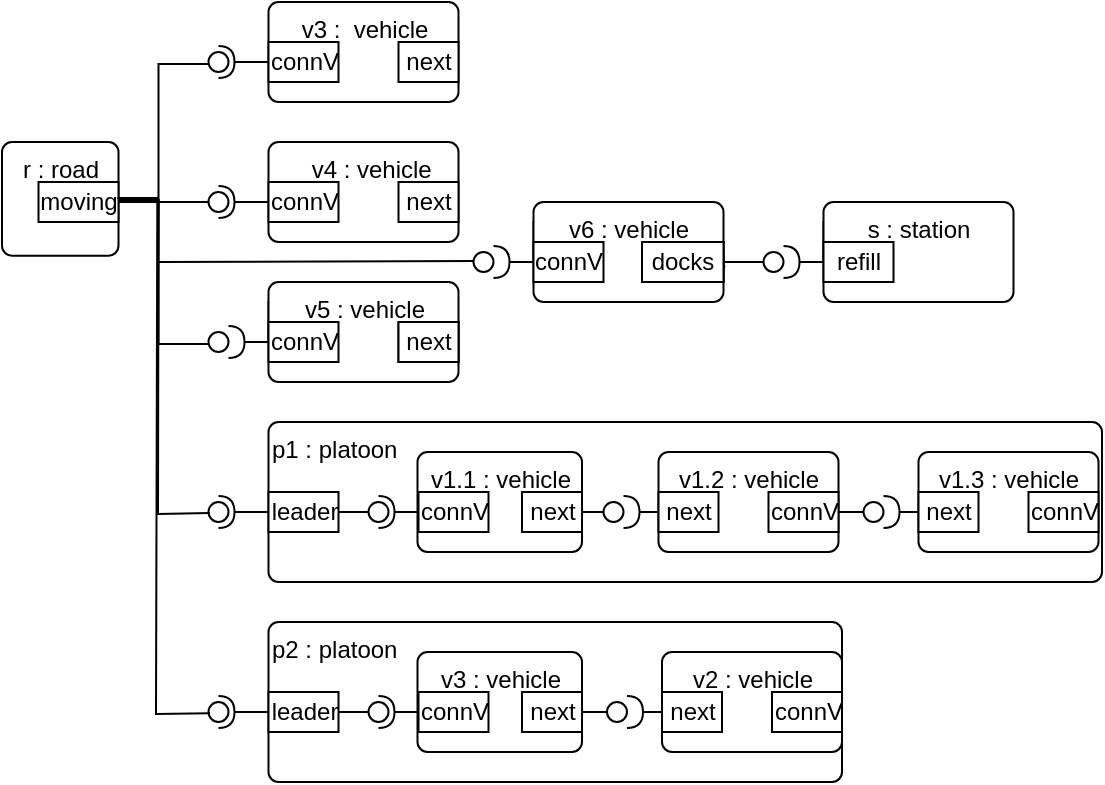 <mxfile version="14.2.2" type="github">
  <diagram id="OQl73W1y5MthcE245THd" name="Page-1">
    <mxGraphModel dx="934" dy="554" grid="1" gridSize="10" guides="1" tooltips="1" connect="1" arrows="1" fold="1" page="1" pageScale="1" pageWidth="827" pageHeight="1169" math="0" shadow="0">
      <root>
        <mxCell id="0" />
        <mxCell id="1" parent="0" />
        <mxCell id="_g5wlI9feMP86QzPln-b-1" value="&lt;div align=&quot;center&quot;&gt;r : road&lt;/div&gt;" style="html=1;align=center;verticalAlign=top;rounded=1;absoluteArcSize=1;arcSize=10;dashed=0;" vertex="1" parent="1">
          <mxGeometry x="80" y="130" width="58.25" height="56.88" as="geometry" />
        </mxCell>
        <mxCell id="_g5wlI9feMP86QzPln-b-2" value="" style="rounded=0;orthogonalLoop=1;jettySize=auto;html=1;endArrow=none;endFill=0;exitX=1;exitY=0.5;exitDx=0;exitDy=0;entryX=0.2;entryY=0.6;entryDx=0;entryDy=0;entryPerimeter=0;" edge="1" parent="1" source="_g5wlI9feMP86QzPln-b-21" target="_g5wlI9feMP86QzPln-b-4">
          <mxGeometry relative="1" as="geometry">
            <mxPoint x="273.25" y="275" as="sourcePoint" />
            <mxPoint x="163.25" y="-25" as="targetPoint" />
            <Array as="points">
              <mxPoint x="158.25" y="160" />
              <mxPoint x="158.25" y="91" />
            </Array>
          </mxGeometry>
        </mxCell>
        <mxCell id="_g5wlI9feMP86QzPln-b-3" value="" style="rounded=0;orthogonalLoop=1;jettySize=auto;html=1;endArrow=halfCircle;endFill=0;endSize=6;strokeWidth=1;exitX=0;exitY=0.5;exitDx=0;exitDy=0;entryX=0.5;entryY=0.5;entryDx=0;entryDy=0;entryPerimeter=0;" edge="1" parent="1" source="_g5wlI9feMP86QzPln-b-6" target="_g5wlI9feMP86QzPln-b-4">
          <mxGeometry relative="1" as="geometry">
            <mxPoint x="423.25" y="260" as="sourcePoint" />
            <mxPoint x="193.25" y="80" as="targetPoint" />
          </mxGeometry>
        </mxCell>
        <mxCell id="_g5wlI9feMP86QzPln-b-4" value="" style="ellipse;whiteSpace=wrap;html=1;fontFamily=Helvetica;fontSize=12;fontColor=#000000;align=center;strokeColor=#000000;fillColor=#ffffff;points=[];aspect=fixed;resizable=0;" vertex="1" parent="1">
          <mxGeometry x="183.25" y="85" width="10" height="10" as="geometry" />
        </mxCell>
        <mxCell id="_g5wlI9feMP86QzPln-b-5" value="v3 :&amp;nbsp; vehicle" style="html=1;align=center;verticalAlign=top;rounded=1;absoluteArcSize=1;arcSize=10;dashed=0;" vertex="1" parent="1">
          <mxGeometry x="213.25" y="60" width="95" height="50" as="geometry" />
        </mxCell>
        <mxCell id="_g5wlI9feMP86QzPln-b-6" value="connV" style="html=1;" vertex="1" parent="1">
          <mxGeometry x="213.25" y="80" width="35" height="20" as="geometry" />
        </mxCell>
        <mxCell id="_g5wlI9feMP86QzPln-b-7" value="next" style="html=1;" vertex="1" parent="1">
          <mxGeometry x="278.25" y="80" width="30" height="20" as="geometry" />
        </mxCell>
        <mxCell id="_g5wlI9feMP86QzPln-b-8" value="connV" style="html=1;" vertex="1" parent="1">
          <mxGeometry x="213.25" y="210" width="50" height="20" as="geometry" />
        </mxCell>
        <mxCell id="_g5wlI9feMP86QzPln-b-9" value="&lt;div align=&quot;right&quot;&gt;&amp;nbsp; v4 : vehicle&lt;br&gt;&lt;/div&gt;" style="html=1;align=center;verticalAlign=top;rounded=1;absoluteArcSize=1;arcSize=10;dashed=0;" vertex="1" parent="1">
          <mxGeometry x="213.25" y="130" width="95" height="50" as="geometry" />
        </mxCell>
        <mxCell id="_g5wlI9feMP86QzPln-b-10" value="connV" style="html=1;" vertex="1" parent="1">
          <mxGeometry x="213.25" y="150" width="35" height="20" as="geometry" />
        </mxCell>
        <mxCell id="_g5wlI9feMP86QzPln-b-11" value="next" style="html=1;" vertex="1" parent="1">
          <mxGeometry x="278.25" y="150" width="30" height="20" as="geometry" />
        </mxCell>
        <mxCell id="_g5wlI9feMP86QzPln-b-12" value="" style="rounded=0;orthogonalLoop=1;jettySize=auto;html=1;endArrow=none;endFill=0;exitX=1;exitY=0.5;exitDx=0;exitDy=0;" edge="1" parent="1" source="_g5wlI9feMP86QzPln-b-21" target="_g5wlI9feMP86QzPln-b-14">
          <mxGeometry relative="1" as="geometry">
            <mxPoint x="193.25" y="145" as="sourcePoint" />
          </mxGeometry>
        </mxCell>
        <mxCell id="_g5wlI9feMP86QzPln-b-13" value="" style="rounded=0;orthogonalLoop=1;jettySize=auto;html=1;endArrow=halfCircle;endFill=0;entryX=0.5;entryY=0.5;entryDx=0;entryDy=0;endSize=6;strokeWidth=1;exitX=0;exitY=0.5;exitDx=0;exitDy=0;" edge="1" parent="1" source="_g5wlI9feMP86QzPln-b-10" target="_g5wlI9feMP86QzPln-b-14">
          <mxGeometry relative="1" as="geometry">
            <mxPoint x="3.25" y="225" as="sourcePoint" />
          </mxGeometry>
        </mxCell>
        <mxCell id="_g5wlI9feMP86QzPln-b-14" value="" style="ellipse;whiteSpace=wrap;html=1;fontFamily=Helvetica;fontSize=12;fontColor=#000000;align=center;strokeColor=#000000;fillColor=#ffffff;points=[];aspect=fixed;resizable=0;" vertex="1" parent="1">
          <mxGeometry x="183.25" y="155" width="10" height="10" as="geometry" />
        </mxCell>
        <mxCell id="_g5wlI9feMP86QzPln-b-15" value="v5 : vehicle" style="html=1;align=center;verticalAlign=top;rounded=1;absoluteArcSize=1;arcSize=10;dashed=0;" vertex="1" parent="1">
          <mxGeometry x="213.25" y="200" width="95" height="50" as="geometry" />
        </mxCell>
        <mxCell id="_g5wlI9feMP86QzPln-b-16" value="connV" style="html=1;" vertex="1" parent="1">
          <mxGeometry x="213.25" y="220" width="35" height="20" as="geometry" />
        </mxCell>
        <mxCell id="_g5wlI9feMP86QzPln-b-17" value="docks" style="html=1;" vertex="1" parent="1">
          <mxGeometry x="278.25" y="220" width="30" height="20" as="geometry" />
        </mxCell>
        <mxCell id="_g5wlI9feMP86QzPln-b-18" value="" style="rounded=0;orthogonalLoop=1;jettySize=auto;html=1;endArrow=none;endFill=0;exitX=1;exitY=0.5;exitDx=0;exitDy=0;entryX=0.2;entryY=0.6;entryDx=0;entryDy=0;entryPerimeter=0;" edge="1" parent="1" source="_g5wlI9feMP86QzPln-b-21" target="_g5wlI9feMP86QzPln-b-19">
          <mxGeometry relative="1" as="geometry">
            <mxPoint x="136.25" y="279" as="sourcePoint" />
            <mxPoint x="168.25" y="230" as="targetPoint" />
            <Array as="points">
              <mxPoint x="158.25" y="160" />
              <mxPoint x="158.25" y="231" />
            </Array>
          </mxGeometry>
        </mxCell>
        <mxCell id="_g5wlI9feMP86QzPln-b-19" value="" style="ellipse;whiteSpace=wrap;html=1;fontFamily=Helvetica;fontSize=12;fontColor=#000000;align=center;strokeColor=#000000;fillColor=#ffffff;points=[];aspect=fixed;resizable=0;" vertex="1" parent="1">
          <mxGeometry x="183.25" y="225" width="10" height="10" as="geometry" />
        </mxCell>
        <mxCell id="_g5wlI9feMP86QzPln-b-20" value="" style="rounded=0;orthogonalLoop=1;jettySize=auto;html=1;endArrow=halfCircle;endFill=0;endSize=6;strokeWidth=1;exitX=0;exitY=0.5;exitDx=0;exitDy=0;" edge="1" parent="1" source="_g5wlI9feMP86QzPln-b-16" target="_g5wlI9feMP86QzPln-b-19">
          <mxGeometry relative="1" as="geometry">
            <mxPoint x="213.25" y="230" as="sourcePoint" />
            <mxPoint x="188.25" y="230" as="targetPoint" />
            <Array as="points" />
          </mxGeometry>
        </mxCell>
        <mxCell id="_g5wlI9feMP86QzPln-b-21" value="moving" style="html=1;" vertex="1" parent="1">
          <mxGeometry x="98.25" y="150" width="40" height="20" as="geometry" />
        </mxCell>
        <mxCell id="_g5wlI9feMP86QzPln-b-23" value="next" style="html=1;" vertex="1" parent="1">
          <mxGeometry x="278.25" y="220" width="30" height="20" as="geometry" />
        </mxCell>
        <mxCell id="_g5wlI9feMP86QzPln-b-25" value="p2 : platoon" style="html=1;align=left;verticalAlign=top;rounded=1;absoluteArcSize=1;arcSize=10;dashed=0;" vertex="1" parent="1">
          <mxGeometry x="213.25" y="370" width="286.75" height="80" as="geometry" />
        </mxCell>
        <mxCell id="_g5wlI9feMP86QzPln-b-26" value="connV" style="html=1;" vertex="1" parent="1">
          <mxGeometry x="288.25" y="395" width="50" height="20" as="geometry" />
        </mxCell>
        <mxCell id="_g5wlI9feMP86QzPln-b-27" value="" style="rounded=0;orthogonalLoop=1;jettySize=auto;html=1;endArrow=halfCircle;endFill=0;entryX=0.5;entryY=0.5;entryDx=0;entryDy=0;endSize=6;strokeWidth=1;exitX=0;exitY=0.5;exitDx=0;exitDy=0;" edge="1" parent="1" target="_g5wlI9feMP86QzPln-b-28">
          <mxGeometry relative="1" as="geometry">
            <mxPoint x="213.25" y="415" as="sourcePoint" />
          </mxGeometry>
        </mxCell>
        <mxCell id="_g5wlI9feMP86QzPln-b-28" value="" style="ellipse;whiteSpace=wrap;html=1;fontFamily=Helvetica;fontSize=12;fontColor=#000000;align=center;strokeColor=#000000;fillColor=#ffffff;points=[];aspect=fixed;resizable=0;" vertex="1" parent="1">
          <mxGeometry x="183.25" y="410" width="10" height="10" as="geometry" />
        </mxCell>
        <mxCell id="_g5wlI9feMP86QzPln-b-29" value="v3 : vehicle" style="html=1;align=center;verticalAlign=top;rounded=1;absoluteArcSize=1;arcSize=10;dashed=0;" vertex="1" parent="1">
          <mxGeometry x="287.75" y="385" width="82.25" height="50" as="geometry" />
        </mxCell>
        <mxCell id="_g5wlI9feMP86QzPln-b-30" value="connV" style="html=1;" vertex="1" parent="1">
          <mxGeometry x="288.25" y="405" width="35" height="20" as="geometry" />
        </mxCell>
        <mxCell id="_g5wlI9feMP86QzPln-b-31" value="v2 : vehicle" style="html=1;align=center;verticalAlign=top;rounded=1;absoluteArcSize=1;arcSize=10;dashed=0;" vertex="1" parent="1">
          <mxGeometry x="410" y="385" width="90" height="50" as="geometry" />
        </mxCell>
        <mxCell id="_g5wlI9feMP86QzPln-b-32" value="connV" style="html=1;" vertex="1" parent="1">
          <mxGeometry x="465" y="405" width="35" height="20" as="geometry" />
        </mxCell>
        <mxCell id="_g5wlI9feMP86QzPln-b-33" value="" style="rounded=0;orthogonalLoop=1;jettySize=auto;html=1;endArrow=none;endFill=0;exitX=1;exitY=0.5;exitDx=0;exitDy=0;" edge="1" parent="1" target="_g5wlI9feMP86QzPln-b-35">
          <mxGeometry relative="1" as="geometry">
            <mxPoint x="370" y="415" as="sourcePoint" />
          </mxGeometry>
        </mxCell>
        <mxCell id="_g5wlI9feMP86QzPln-b-34" value="" style="rounded=0;orthogonalLoop=1;jettySize=auto;html=1;endArrow=halfCircle;endFill=0;endSize=6;strokeWidth=1;" edge="1" parent="1" target="_g5wlI9feMP86QzPln-b-35">
          <mxGeometry relative="1" as="geometry">
            <mxPoint x="410.0" y="415" as="sourcePoint" />
            <mxPoint x="422.5" y="415" as="targetPoint" />
          </mxGeometry>
        </mxCell>
        <mxCell id="_g5wlI9feMP86QzPln-b-35" value="" style="ellipse;whiteSpace=wrap;html=1;fontFamily=Helvetica;fontSize=12;fontColor=#000000;align=center;strokeColor=#000000;fillColor=#ffffff;points=[];aspect=fixed;resizable=0;" vertex="1" parent="1">
          <mxGeometry x="382.5" y="410" width="10" height="10" as="geometry" />
        </mxCell>
        <mxCell id="_g5wlI9feMP86QzPln-b-36" value="leader" style="html=1;" vertex="1" parent="1">
          <mxGeometry x="213.25" y="405" width="35" height="20" as="geometry" />
        </mxCell>
        <mxCell id="_g5wlI9feMP86QzPln-b-37" value="" style="rounded=0;orthogonalLoop=1;jettySize=auto;html=1;endArrow=none;endFill=0;exitX=1;exitY=0.5;exitDx=0;exitDy=0;" edge="1" parent="1" source="_g5wlI9feMP86QzPln-b-36">
          <mxGeometry relative="1" as="geometry">
            <mxPoint x="258.25" y="415" as="sourcePoint" />
            <mxPoint x="268.25" y="415" as="targetPoint" />
            <Array as="points" />
          </mxGeometry>
        </mxCell>
        <mxCell id="_g5wlI9feMP86QzPln-b-38" value="" style="rounded=0;orthogonalLoop=1;jettySize=auto;html=1;endArrow=halfCircle;endFill=0;endSize=6;strokeWidth=1;" edge="1" parent="1">
          <mxGeometry relative="1" as="geometry">
            <mxPoint x="271.25" y="415" as="sourcePoint" />
            <mxPoint x="271.25" y="415" as="targetPoint" />
          </mxGeometry>
        </mxCell>
        <mxCell id="_g5wlI9feMP86QzPln-b-39" value="" style="ellipse;whiteSpace=wrap;html=1;fontFamily=Helvetica;fontSize=12;fontColor=#000000;align=center;strokeColor=#000000;fillColor=#ffffff;points=[];aspect=fixed;resizable=0;" vertex="1" parent="1">
          <mxGeometry x="263.25" y="410" width="10" height="10" as="geometry" />
        </mxCell>
        <mxCell id="_g5wlI9feMP86QzPln-b-40" value="" style="rounded=0;orthogonalLoop=1;jettySize=auto;html=1;endArrow=halfCircle;endFill=0;entryX=0.5;entryY=0.5;entryDx=0;entryDy=0;endSize=6;strokeWidth=1;entryPerimeter=0;" edge="1" parent="1" target="_g5wlI9feMP86QzPln-b-39">
          <mxGeometry relative="1" as="geometry">
            <mxPoint x="288.25" y="415" as="sourcePoint" />
            <mxPoint x="368.25" y="310" as="targetPoint" />
            <Array as="points">
              <mxPoint x="288.25" y="415" />
            </Array>
          </mxGeometry>
        </mxCell>
        <mxCell id="_g5wlI9feMP86QzPln-b-41" value="next" style="html=1;" vertex="1" parent="1">
          <mxGeometry x="340" y="405" width="30" height="20" as="geometry" />
        </mxCell>
        <mxCell id="_g5wlI9feMP86QzPln-b-42" value="next" style="html=1;" vertex="1" parent="1">
          <mxGeometry x="410" y="405" width="30" height="20" as="geometry" />
        </mxCell>
        <mxCell id="_g5wlI9feMP86QzPln-b-43" value="p1 : platoon" style="html=1;align=left;verticalAlign=top;rounded=1;absoluteArcSize=1;arcSize=10;dashed=0;" vertex="1" parent="1">
          <mxGeometry x="213.25" y="270" width="416.75" height="80" as="geometry" />
        </mxCell>
        <mxCell id="_g5wlI9feMP86QzPln-b-44" value="connV" style="html=1;" vertex="1" parent="1">
          <mxGeometry x="288.25" y="295" width="50" height="20" as="geometry" />
        </mxCell>
        <mxCell id="_g5wlI9feMP86QzPln-b-45" value="" style="rounded=0;orthogonalLoop=1;jettySize=auto;html=1;endArrow=halfCircle;endFill=0;entryX=0.5;entryY=0.5;entryDx=0;entryDy=0;endSize=6;strokeWidth=1;exitX=0;exitY=0.5;exitDx=0;exitDy=0;" edge="1" parent="1" target="_g5wlI9feMP86QzPln-b-46">
          <mxGeometry relative="1" as="geometry">
            <mxPoint x="213.25" y="315" as="sourcePoint" />
          </mxGeometry>
        </mxCell>
        <mxCell id="_g5wlI9feMP86QzPln-b-46" value="" style="ellipse;whiteSpace=wrap;html=1;fontFamily=Helvetica;fontSize=12;fontColor=#000000;align=center;strokeColor=#000000;fillColor=#ffffff;points=[];aspect=fixed;resizable=0;" vertex="1" parent="1">
          <mxGeometry x="183.25" y="310" width="10" height="10" as="geometry" />
        </mxCell>
        <mxCell id="_g5wlI9feMP86QzPln-b-47" value="v1.1 : vehicle" style="html=1;align=center;verticalAlign=top;rounded=1;absoluteArcSize=1;arcSize=10;dashed=0;" vertex="1" parent="1">
          <mxGeometry x="287.75" y="285" width="82.25" height="50" as="geometry" />
        </mxCell>
        <mxCell id="_g5wlI9feMP86QzPln-b-48" value="connV" style="html=1;" vertex="1" parent="1">
          <mxGeometry x="288.25" y="305" width="35" height="20" as="geometry" />
        </mxCell>
        <mxCell id="_g5wlI9feMP86QzPln-b-49" value="v1.2 : vehicle" style="html=1;align=center;verticalAlign=top;rounded=1;absoluteArcSize=1;arcSize=10;dashed=0;" vertex="1" parent="1">
          <mxGeometry x="408.25" y="285" width="90" height="50" as="geometry" />
        </mxCell>
        <mxCell id="_g5wlI9feMP86QzPln-b-50" value="connV" style="html=1;" vertex="1" parent="1">
          <mxGeometry x="463.25" y="305" width="35" height="20" as="geometry" />
        </mxCell>
        <mxCell id="_g5wlI9feMP86QzPln-b-51" value="" style="rounded=0;orthogonalLoop=1;jettySize=auto;html=1;endArrow=none;endFill=0;exitX=1;exitY=0.5;exitDx=0;exitDy=0;" edge="1" parent="1" source="_g5wlI9feMP86QzPln-b-59" target="_g5wlI9feMP86QzPln-b-53">
          <mxGeometry relative="1" as="geometry">
            <mxPoint x="383.25" y="315" as="sourcePoint" />
          </mxGeometry>
        </mxCell>
        <mxCell id="_g5wlI9feMP86QzPln-b-52" value="" style="rounded=0;orthogonalLoop=1;jettySize=auto;html=1;endArrow=halfCircle;endFill=0;endSize=6;strokeWidth=1;" edge="1" parent="1" target="_g5wlI9feMP86QzPln-b-53">
          <mxGeometry relative="1" as="geometry">
            <mxPoint x="408.25" y="315" as="sourcePoint" />
            <mxPoint x="420.75" y="315" as="targetPoint" />
          </mxGeometry>
        </mxCell>
        <mxCell id="_g5wlI9feMP86QzPln-b-53" value="" style="ellipse;whiteSpace=wrap;html=1;fontFamily=Helvetica;fontSize=12;fontColor=#000000;align=center;strokeColor=#000000;fillColor=#ffffff;points=[];aspect=fixed;resizable=0;" vertex="1" parent="1">
          <mxGeometry x="380.75" y="310" width="10" height="10" as="geometry" />
        </mxCell>
        <mxCell id="_g5wlI9feMP86QzPln-b-54" value="leader" style="html=1;" vertex="1" parent="1">
          <mxGeometry x="213.25" y="305" width="35" height="20" as="geometry" />
        </mxCell>
        <mxCell id="_g5wlI9feMP86QzPln-b-55" value="" style="rounded=0;orthogonalLoop=1;jettySize=auto;html=1;endArrow=none;endFill=0;exitX=1;exitY=0.5;exitDx=0;exitDy=0;" edge="1" parent="1" source="_g5wlI9feMP86QzPln-b-54">
          <mxGeometry relative="1" as="geometry">
            <mxPoint x="258.25" y="315" as="sourcePoint" />
            <mxPoint x="268.25" y="315" as="targetPoint" />
            <Array as="points" />
          </mxGeometry>
        </mxCell>
        <mxCell id="_g5wlI9feMP86QzPln-b-56" value="" style="rounded=0;orthogonalLoop=1;jettySize=auto;html=1;endArrow=halfCircle;endFill=0;endSize=6;strokeWidth=1;" edge="1" parent="1">
          <mxGeometry relative="1" as="geometry">
            <mxPoint x="271.25" y="315" as="sourcePoint" />
            <mxPoint x="271.25" y="315" as="targetPoint" />
          </mxGeometry>
        </mxCell>
        <mxCell id="_g5wlI9feMP86QzPln-b-57" value="" style="ellipse;whiteSpace=wrap;html=1;fontFamily=Helvetica;fontSize=12;fontColor=#000000;align=center;strokeColor=#000000;fillColor=#ffffff;points=[];aspect=fixed;resizable=0;" vertex="1" parent="1">
          <mxGeometry x="263.25" y="310" width="10" height="10" as="geometry" />
        </mxCell>
        <mxCell id="_g5wlI9feMP86QzPln-b-58" value="" style="rounded=0;orthogonalLoop=1;jettySize=auto;html=1;endArrow=halfCircle;endFill=0;entryX=0.5;entryY=0.5;entryDx=0;entryDy=0;endSize=6;strokeWidth=1;entryPerimeter=0;" edge="1" parent="1" target="_g5wlI9feMP86QzPln-b-57">
          <mxGeometry relative="1" as="geometry">
            <mxPoint x="288.25" y="315" as="sourcePoint" />
            <mxPoint x="368.25" y="210" as="targetPoint" />
            <Array as="points">
              <mxPoint x="288.25" y="315" />
            </Array>
          </mxGeometry>
        </mxCell>
        <mxCell id="_g5wlI9feMP86QzPln-b-59" value="next" style="html=1;" vertex="1" parent="1">
          <mxGeometry x="340" y="305" width="30" height="20" as="geometry" />
        </mxCell>
        <mxCell id="_g5wlI9feMP86QzPln-b-60" value="next" style="html=1;" vertex="1" parent="1">
          <mxGeometry x="408.25" y="305" width="30" height="20" as="geometry" />
        </mxCell>
        <mxCell id="_g5wlI9feMP86QzPln-b-62" value="" style="rounded=0;orthogonalLoop=1;jettySize=auto;html=1;endArrow=none;endFill=0;exitX=1;exitY=0.5;exitDx=0;exitDy=0;entryX=0.059;entryY=0.556;entryDx=0;entryDy=0;entryPerimeter=0;" edge="1" parent="1" target="_g5wlI9feMP86QzPln-b-46">
          <mxGeometry relative="1" as="geometry">
            <mxPoint x="138.25" y="159" as="sourcePoint" />
            <mxPoint x="185.25" y="230" as="targetPoint" />
            <Array as="points">
              <mxPoint x="158.25" y="159" />
              <mxPoint x="158" y="316" />
            </Array>
          </mxGeometry>
        </mxCell>
        <mxCell id="_g5wlI9feMP86QzPln-b-63" value="" style="rounded=0;orthogonalLoop=1;jettySize=auto;html=1;endArrow=none;endFill=0;exitX=1;exitY=0.5;exitDx=0;exitDy=0;entryX=0.075;entryY=0.56;entryDx=0;entryDy=0;entryPerimeter=0;" edge="1" parent="1" target="_g5wlI9feMP86QzPln-b-28">
          <mxGeometry relative="1" as="geometry">
            <mxPoint x="137.66" y="158" as="sourcePoint" />
            <mxPoint x="183.25" y="314.56" as="targetPoint" />
            <Array as="points">
              <mxPoint x="157.66" y="158" />
              <mxPoint x="157" y="416" />
            </Array>
          </mxGeometry>
        </mxCell>
        <mxCell id="_g5wlI9feMP86QzPln-b-64" value="v1.3 : vehicle" style="html=1;align=center;verticalAlign=top;rounded=1;absoluteArcSize=1;arcSize=10;dashed=0;" vertex="1" parent="1">
          <mxGeometry x="538.25" y="285" width="90" height="50" as="geometry" />
        </mxCell>
        <mxCell id="_g5wlI9feMP86QzPln-b-65" value="connV" style="html=1;" vertex="1" parent="1">
          <mxGeometry x="593.25" y="305" width="35" height="20" as="geometry" />
        </mxCell>
        <mxCell id="_g5wlI9feMP86QzPln-b-66" value="" style="rounded=0;orthogonalLoop=1;jettySize=auto;html=1;endArrow=none;endFill=0;exitX=1;exitY=0.5;exitDx=0;exitDy=0;" edge="1" parent="1" target="_g5wlI9feMP86QzPln-b-68">
          <mxGeometry relative="1" as="geometry">
            <mxPoint x="498.25" y="315" as="sourcePoint" />
          </mxGeometry>
        </mxCell>
        <mxCell id="_g5wlI9feMP86QzPln-b-67" value="" style="rounded=0;orthogonalLoop=1;jettySize=auto;html=1;endArrow=halfCircle;endFill=0;endSize=6;strokeWidth=1;" edge="1" parent="1" target="_g5wlI9feMP86QzPln-b-68">
          <mxGeometry relative="1" as="geometry">
            <mxPoint x="538.25" y="315" as="sourcePoint" />
            <mxPoint x="550.75" y="315" as="targetPoint" />
          </mxGeometry>
        </mxCell>
        <mxCell id="_g5wlI9feMP86QzPln-b-68" value="" style="ellipse;whiteSpace=wrap;html=1;fontFamily=Helvetica;fontSize=12;fontColor=#000000;align=center;strokeColor=#000000;fillColor=#ffffff;points=[];aspect=fixed;resizable=0;" vertex="1" parent="1">
          <mxGeometry x="510.75" y="310" width="10" height="10" as="geometry" />
        </mxCell>
        <mxCell id="_g5wlI9feMP86QzPln-b-69" value="next" style="html=1;" vertex="1" parent="1">
          <mxGeometry x="538.25" y="305" width="30" height="20" as="geometry" />
        </mxCell>
        <mxCell id="_g5wlI9feMP86QzPln-b-70" value="" style="rounded=0;orthogonalLoop=1;jettySize=auto;html=1;endArrow=none;endFill=0;exitX=1;exitY=0.5;exitDx=0;exitDy=0;entryX=0.128;entryY=0.445;entryDx=0;entryDy=0;entryPerimeter=0;" edge="1" parent="1" target="_g5wlI9feMP86QzPln-b-75">
          <mxGeometry relative="1" as="geometry">
            <mxPoint x="138.25" y="159" as="sourcePoint" />
            <mxPoint x="330" y="190" as="targetPoint" />
            <Array as="points">
              <mxPoint x="158.25" y="159" />
              <mxPoint x="158" y="190" />
            </Array>
          </mxGeometry>
        </mxCell>
        <mxCell id="_g5wlI9feMP86QzPln-b-71" value="connV" style="html=1;" vertex="1" parent="1">
          <mxGeometry x="345.75" y="170" width="50" height="20" as="geometry" />
        </mxCell>
        <mxCell id="_g5wlI9feMP86QzPln-b-72" value="v6 : vehicle" style="html=1;align=center;verticalAlign=top;rounded=1;absoluteArcSize=1;arcSize=10;dashed=0;" vertex="1" parent="1">
          <mxGeometry x="345.75" y="160" width="95" height="50" as="geometry" />
        </mxCell>
        <mxCell id="_g5wlI9feMP86QzPln-b-73" value="connV" style="html=1;" vertex="1" parent="1">
          <mxGeometry x="345.75" y="180" width="35" height="20" as="geometry" />
        </mxCell>
        <mxCell id="_g5wlI9feMP86QzPln-b-74" value="docks" style="html=1;" vertex="1" parent="1">
          <mxGeometry x="410.75" y="180" width="30" height="20" as="geometry" />
        </mxCell>
        <mxCell id="_g5wlI9feMP86QzPln-b-75" value="" style="ellipse;whiteSpace=wrap;html=1;fontFamily=Helvetica;fontSize=12;fontColor=#000000;align=center;strokeColor=#000000;fillColor=#ffffff;points=[];aspect=fixed;resizable=0;" vertex="1" parent="1">
          <mxGeometry x="315.75" y="185" width="10" height="10" as="geometry" />
        </mxCell>
        <mxCell id="_g5wlI9feMP86QzPln-b-76" value="" style="rounded=0;orthogonalLoop=1;jettySize=auto;html=1;endArrow=halfCircle;endFill=0;endSize=6;strokeWidth=1;exitX=0;exitY=0.5;exitDx=0;exitDy=0;" edge="1" parent="1" source="_g5wlI9feMP86QzPln-b-73" target="_g5wlI9feMP86QzPln-b-75">
          <mxGeometry relative="1" as="geometry">
            <mxPoint x="345.75" y="190" as="sourcePoint" />
            <mxPoint x="320.75" y="190" as="targetPoint" />
            <Array as="points" />
          </mxGeometry>
        </mxCell>
        <mxCell id="_g5wlI9feMP86QzPln-b-77" value="docks" style="html=1;" vertex="1" parent="1">
          <mxGeometry x="400" y="180" width="40.75" height="20" as="geometry" />
        </mxCell>
        <mxCell id="_g5wlI9feMP86QzPln-b-78" value="connV" style="html=1;" vertex="1" parent="1">
          <mxGeometry x="490.75" y="170" width="50" height="20" as="geometry" />
        </mxCell>
        <mxCell id="_g5wlI9feMP86QzPln-b-79" value="s : station" style="html=1;align=center;verticalAlign=top;rounded=1;absoluteArcSize=1;arcSize=10;dashed=0;" vertex="1" parent="1">
          <mxGeometry x="490.75" y="160" width="95" height="50" as="geometry" />
        </mxCell>
        <mxCell id="_g5wlI9feMP86QzPln-b-80" value="refill" style="html=1;" vertex="1" parent="1">
          <mxGeometry x="490.75" y="180" width="35" height="20" as="geometry" />
        </mxCell>
        <mxCell id="_g5wlI9feMP86QzPln-b-82" value="" style="ellipse;whiteSpace=wrap;html=1;fontFamily=Helvetica;fontSize=12;fontColor=#000000;align=center;strokeColor=#000000;fillColor=#ffffff;points=[];aspect=fixed;resizable=0;" vertex="1" parent="1">
          <mxGeometry x="460.75" y="185" width="10" height="10" as="geometry" />
        </mxCell>
        <mxCell id="_g5wlI9feMP86QzPln-b-83" value="" style="rounded=0;orthogonalLoop=1;jettySize=auto;html=1;endArrow=halfCircle;endFill=0;endSize=6;strokeWidth=1;exitX=0;exitY=0.5;exitDx=0;exitDy=0;" edge="1" parent="1" source="_g5wlI9feMP86QzPln-b-80" target="_g5wlI9feMP86QzPln-b-82">
          <mxGeometry relative="1" as="geometry">
            <mxPoint x="490.75" y="190" as="sourcePoint" />
            <mxPoint x="465.75" y="190" as="targetPoint" />
            <Array as="points" />
          </mxGeometry>
        </mxCell>
        <mxCell id="_g5wlI9feMP86QzPln-b-85" value="" style="endArrow=none;html=1;exitX=1;exitY=0.5;exitDx=0;exitDy=0;entryX=0.028;entryY=0.499;entryDx=0;entryDy=0;entryPerimeter=0;" edge="1" parent="1" source="_g5wlI9feMP86QzPln-b-77" target="_g5wlI9feMP86QzPln-b-82">
          <mxGeometry width="50" height="50" relative="1" as="geometry">
            <mxPoint x="390" y="260" as="sourcePoint" />
            <mxPoint x="470" y="190" as="targetPoint" />
          </mxGeometry>
        </mxCell>
      </root>
    </mxGraphModel>
  </diagram>
</mxfile>

